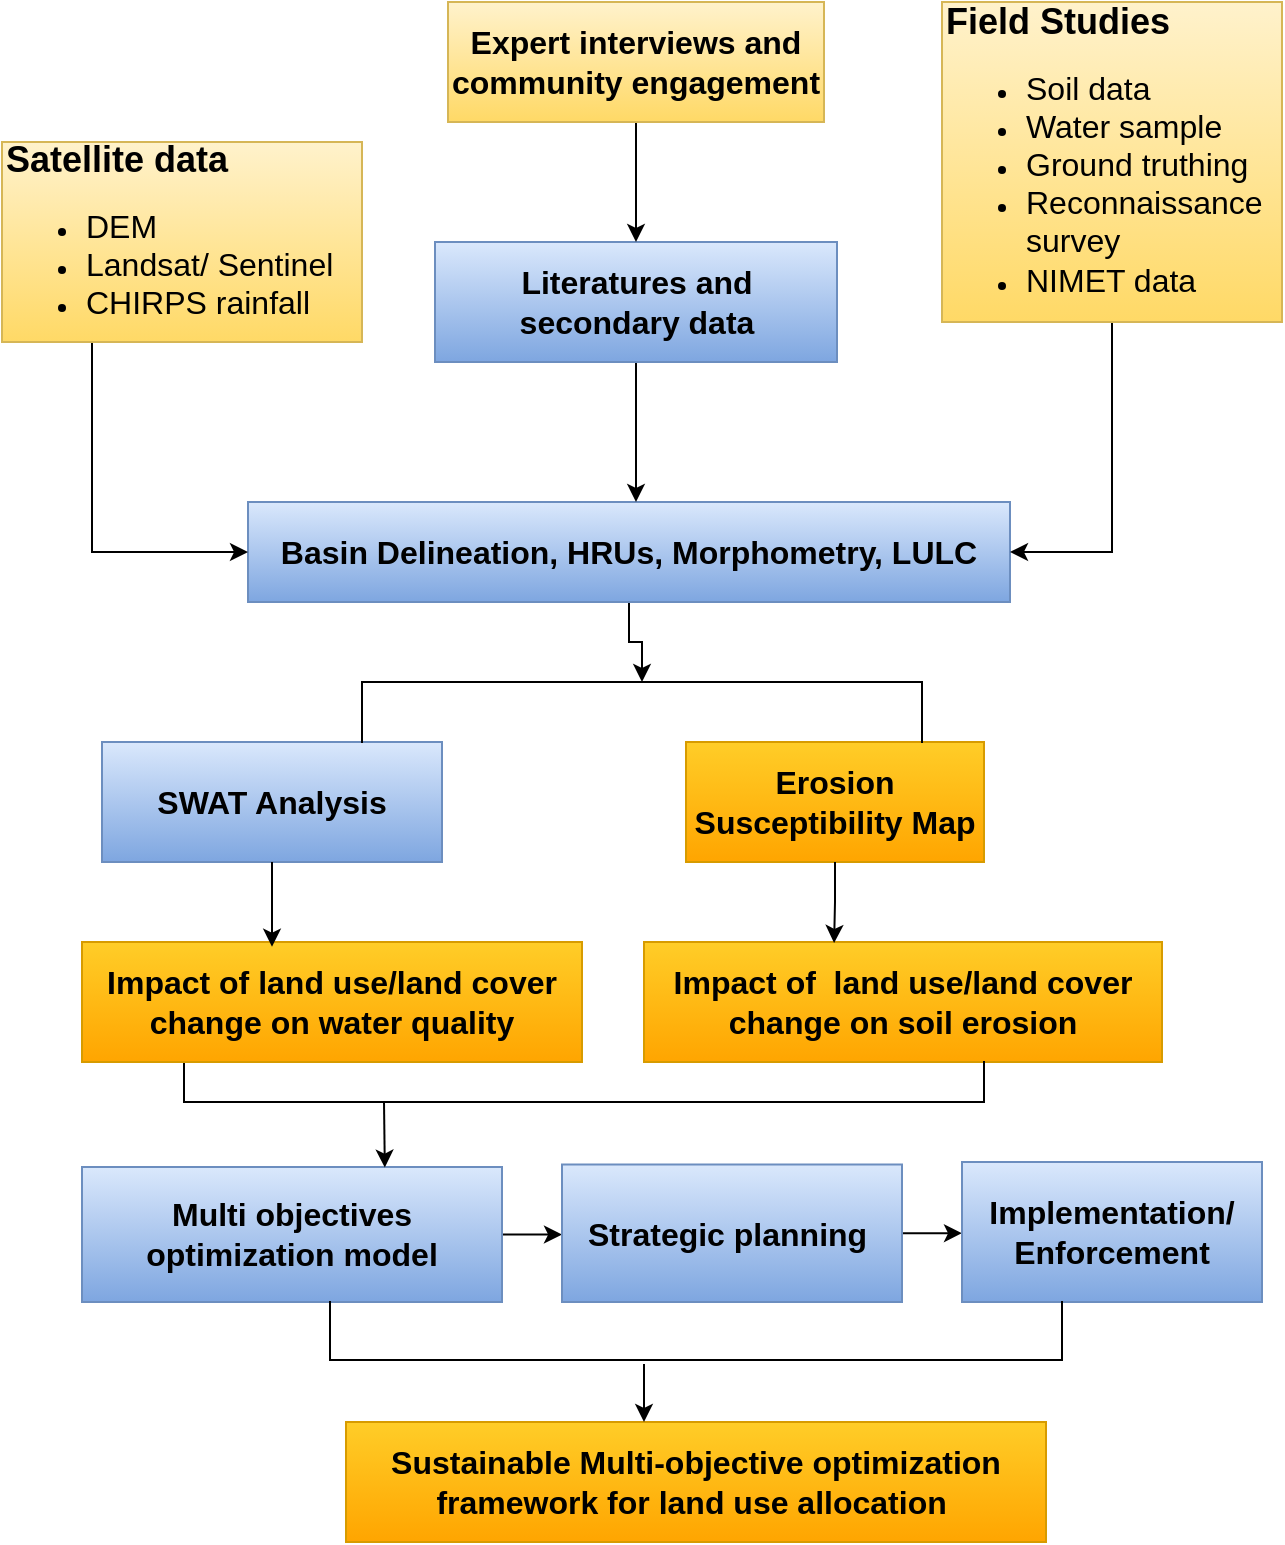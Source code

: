 <mxfile version="24.6.5" type="github">
  <diagram name="Page-1" id="z5Wg2480TLxomwZBqy7x">
    <mxGraphModel dx="1032" dy="501" grid="1" gridSize="10" guides="1" tooltips="1" connect="1" arrows="1" fold="1" page="1" pageScale="1" pageWidth="827" pageHeight="1169" math="0" shadow="0">
      <root>
        <mxCell id="0" />
        <mxCell id="1" parent="0" />
        <mxCell id="nlabSl1XPIhCOP3DhV4C-1" value="&lt;font style=&quot;font-size: 16px;&quot;&gt;&lt;b&gt;Sustainable Multi-objective optimization framework for land use allocation&amp;nbsp;&lt;/b&gt;&lt;/font&gt;" style="rounded=0;whiteSpace=wrap;html=1;fillColor=#ffcd28;gradientColor=#ffa500;strokeColor=#d79b00;" vertex="1" parent="1">
          <mxGeometry x="272" y="890" width="350" height="60" as="geometry" />
        </mxCell>
        <mxCell id="nlabSl1XPIhCOP3DhV4C-11" style="edgeStyle=orthogonalEdgeStyle;rounded=0;orthogonalLoop=1;jettySize=auto;html=1;exitX=1;exitY=0.5;exitDx=0;exitDy=0;entryX=0;entryY=0.5;entryDx=0;entryDy=0;" edge="1" parent="1" source="nlabSl1XPIhCOP3DhV4C-2" target="nlabSl1XPIhCOP3DhV4C-3">
          <mxGeometry relative="1" as="geometry" />
        </mxCell>
        <mxCell id="nlabSl1XPIhCOP3DhV4C-2" value="&lt;font style=&quot;font-size: 16px;&quot;&gt;&lt;b&gt;Multi objectives optimization model&lt;/b&gt;&lt;/font&gt;" style="rounded=0;whiteSpace=wrap;html=1;fillColor=#dae8fc;gradientColor=#7ea6e0;strokeColor=#6c8ebf;" vertex="1" parent="1">
          <mxGeometry x="140" y="762.5" width="210" height="67.5" as="geometry" />
        </mxCell>
        <mxCell id="nlabSl1XPIhCOP3DhV4C-12" style="edgeStyle=orthogonalEdgeStyle;rounded=0;orthogonalLoop=1;jettySize=auto;html=1;exitX=1;exitY=0.5;exitDx=0;exitDy=0;entryX=0;entryY=0.5;entryDx=0;entryDy=0;" edge="1" parent="1" source="nlabSl1XPIhCOP3DhV4C-3" target="nlabSl1XPIhCOP3DhV4C-4">
          <mxGeometry relative="1" as="geometry" />
        </mxCell>
        <mxCell id="nlabSl1XPIhCOP3DhV4C-3" value="&lt;font style=&quot;font-size: 16px;&quot;&gt;&lt;b&gt;Strategic planning&amp;nbsp;&lt;/b&gt;&lt;/font&gt;" style="rounded=0;whiteSpace=wrap;html=1;fillColor=#dae8fc;gradientColor=#7ea6e0;strokeColor=#6c8ebf;" vertex="1" parent="1">
          <mxGeometry x="380" y="761.25" width="170" height="68.75" as="geometry" />
        </mxCell>
        <mxCell id="nlabSl1XPIhCOP3DhV4C-4" value="&lt;font style=&quot;font-size: 16px;&quot;&gt;&lt;b&gt;Implementation/&lt;/b&gt;&lt;/font&gt;&lt;div&gt;&lt;font style=&quot;font-size: 16px;&quot;&gt;&lt;b&gt;Enforcement&lt;/b&gt;&lt;/font&gt;&lt;/div&gt;" style="rounded=0;whiteSpace=wrap;html=1;fillColor=#dae8fc;gradientColor=#7ea6e0;strokeColor=#6c8ebf;" vertex="1" parent="1">
          <mxGeometry x="580" y="760" width="150" height="70" as="geometry" />
        </mxCell>
        <mxCell id="nlabSl1XPIhCOP3DhV4C-5" value="" style="shape=partialRectangle;whiteSpace=wrap;html=1;bottom=1;right=1;left=1;top=0;fillColor=none;routingCenterX=-0.5;" vertex="1" parent="1">
          <mxGeometry x="264" y="830" width="366" height="29" as="geometry" />
        </mxCell>
        <mxCell id="nlabSl1XPIhCOP3DhV4C-9" style="edgeStyle=orthogonalEdgeStyle;rounded=0;orthogonalLoop=1;jettySize=auto;html=1;exitX=0.5;exitY=0;exitDx=0;exitDy=0;entryX=0.5;entryY=1;entryDx=0;entryDy=0;" edge="1" parent="1">
          <mxGeometry relative="1" as="geometry">
            <mxPoint x="421" y="861" as="sourcePoint" />
            <mxPoint x="421" y="890" as="targetPoint" />
          </mxGeometry>
        </mxCell>
        <mxCell id="nlabSl1XPIhCOP3DhV4C-13" value="&lt;font style=&quot;font-size: 16px;&quot;&gt;&lt;b&gt;Impact of&amp;nbsp; land use/land cover change on soil erosion&lt;/b&gt;&lt;/font&gt;" style="rounded=0;whiteSpace=wrap;html=1;fillColor=#ffcd28;strokeColor=#d79b00;gradientColor=#ffa500;" vertex="1" parent="1">
          <mxGeometry x="421" y="650" width="259" height="60" as="geometry" />
        </mxCell>
        <mxCell id="nlabSl1XPIhCOP3DhV4C-14" value="" style="shape=partialRectangle;whiteSpace=wrap;html=1;bottom=1;right=1;left=1;top=0;fillColor=none;routingCenterX=-0.5;" vertex="1" parent="1">
          <mxGeometry x="191" y="710" width="400" height="20" as="geometry" />
        </mxCell>
        <mxCell id="nlabSl1XPIhCOP3DhV4C-15" style="edgeStyle=orthogonalEdgeStyle;rounded=0;orthogonalLoop=1;jettySize=auto;html=1;exitX=0.25;exitY=1;exitDx=0;exitDy=0;entryX=0.721;entryY=0.004;entryDx=0;entryDy=0;entryPerimeter=0;" edge="1" parent="1" source="nlabSl1XPIhCOP3DhV4C-14" target="nlabSl1XPIhCOP3DhV4C-2">
          <mxGeometry relative="1" as="geometry" />
        </mxCell>
        <mxCell id="nlabSl1XPIhCOP3DhV4C-16" value="&lt;font style=&quot;font-size: 16px;&quot;&gt;&lt;b&gt;Impact of land use/land cover change on water quality&lt;/b&gt;&lt;/font&gt;" style="rounded=0;whiteSpace=wrap;html=1;fillColor=#ffcd28;gradientColor=#ffa500;strokeColor=#d79b00;" vertex="1" parent="1">
          <mxGeometry x="140" y="650" width="250" height="60" as="geometry" />
        </mxCell>
        <mxCell id="nlabSl1XPIhCOP3DhV4C-23" value="&lt;span style=&quot;font-size: 16px;&quot;&gt;&lt;b&gt;SWAT Analysis&lt;/b&gt;&lt;/span&gt;" style="rounded=0;whiteSpace=wrap;html=1;fillColor=#dae8fc;gradientColor=#7ea6e0;strokeColor=#6c8ebf;" vertex="1" parent="1">
          <mxGeometry x="150" y="550" width="170" height="60" as="geometry" />
        </mxCell>
        <mxCell id="nlabSl1XPIhCOP3DhV4C-37" value="&lt;span style=&quot;font-size: 16px;&quot;&gt;&lt;b&gt;Erosion Susceptibility Map&lt;/b&gt;&lt;/span&gt;" style="rounded=0;whiteSpace=wrap;html=1;fillColor=#ffcd28;gradientColor=#ffa500;strokeColor=#d79b00;" vertex="1" parent="1">
          <mxGeometry x="442" y="550" width="149" height="60" as="geometry" />
        </mxCell>
        <mxCell id="nlabSl1XPIhCOP3DhV4C-77" style="edgeStyle=orthogonalEdgeStyle;rounded=0;orthogonalLoop=1;jettySize=auto;html=1;exitX=0.5;exitY=1;exitDx=0;exitDy=0;" edge="1" parent="1" source="nlabSl1XPIhCOP3DhV4C-38" target="nlabSl1XPIhCOP3DhV4C-50">
          <mxGeometry relative="1" as="geometry" />
        </mxCell>
        <mxCell id="nlabSl1XPIhCOP3DhV4C-38" value="&lt;span style=&quot;font-size: 16px;&quot;&gt;&lt;b&gt;Basin Delineation, HRUs, Morphometry, LULC&lt;/b&gt;&lt;/span&gt;" style="rounded=0;whiteSpace=wrap;html=1;fillColor=#dae8fc;gradientColor=#7ea6e0;strokeColor=#6c8ebf;" vertex="1" parent="1">
          <mxGeometry x="223" y="430" width="381" height="50" as="geometry" />
        </mxCell>
        <mxCell id="nlabSl1XPIhCOP3DhV4C-43" style="edgeStyle=orthogonalEdgeStyle;rounded=0;orthogonalLoop=1;jettySize=auto;html=1;exitX=0.5;exitY=1;exitDx=0;exitDy=0;entryX=0.38;entryY=0.039;entryDx=0;entryDy=0;entryPerimeter=0;" edge="1" parent="1" source="nlabSl1XPIhCOP3DhV4C-23" target="nlabSl1XPIhCOP3DhV4C-16">
          <mxGeometry relative="1" as="geometry" />
        </mxCell>
        <mxCell id="nlabSl1XPIhCOP3DhV4C-60" style="edgeStyle=orthogonalEdgeStyle;rounded=0;orthogonalLoop=1;jettySize=auto;html=1;exitX=0.25;exitY=1;exitDx=0;exitDy=0;entryX=0;entryY=0.5;entryDx=0;entryDy=0;" edge="1" parent="1" source="nlabSl1XPIhCOP3DhV4C-47" target="nlabSl1XPIhCOP3DhV4C-38">
          <mxGeometry relative="1" as="geometry" />
        </mxCell>
        <mxCell id="nlabSl1XPIhCOP3DhV4C-47" value="&lt;font style=&quot;font-size: 18px;&quot;&gt;&lt;b&gt;Satellite data&lt;/b&gt;&lt;/font&gt;&lt;div&gt;&lt;ul&gt;&lt;li&gt;&lt;font size=&quot;3&quot;&gt;DEM&lt;/font&gt;&lt;/li&gt;&lt;li&gt;&lt;font size=&quot;3&quot;&gt;Landsat/ Sentinel&lt;/font&gt;&lt;/li&gt;&lt;li&gt;&lt;font size=&quot;3&quot;&gt;CHIRPS rainfall&amp;nbsp;&lt;/font&gt;&lt;/li&gt;&lt;/ul&gt;&lt;/div&gt;" style="rounded=0;whiteSpace=wrap;html=1;align=left;fillColor=#fff2cc;gradientColor=#ffd966;strokeColor=#d6b656;" vertex="1" parent="1">
          <mxGeometry x="100" y="250" width="180" height="100" as="geometry" />
        </mxCell>
        <mxCell id="nlabSl1XPIhCOP3DhV4C-50" value="" style="shape=partialRectangle;whiteSpace=wrap;html=1;bottom=1;right=1;left=1;top=0;fillColor=none;routingCenterX=-0.5;rotation=-180;" vertex="1" parent="1">
          <mxGeometry x="280" y="520" width="280" height="30" as="geometry" />
        </mxCell>
        <mxCell id="nlabSl1XPIhCOP3DhV4C-69" style="edgeStyle=orthogonalEdgeStyle;rounded=0;orthogonalLoop=1;jettySize=auto;html=1;exitX=0.5;exitY=1;exitDx=0;exitDy=0;" edge="1" parent="1" source="nlabSl1XPIhCOP3DhV4C-56">
          <mxGeometry relative="1" as="geometry">
            <mxPoint x="417" y="430" as="targetPoint" />
          </mxGeometry>
        </mxCell>
        <mxCell id="nlabSl1XPIhCOP3DhV4C-56" value="&lt;span style=&quot;font-size: 16px;&quot;&gt;&lt;b&gt;Literatures and secondary data&lt;/b&gt;&lt;/span&gt;" style="rounded=0;whiteSpace=wrap;html=1;fillColor=#dae8fc;gradientColor=#7ea6e0;strokeColor=#6c8ebf;" vertex="1" parent="1">
          <mxGeometry x="316.5" y="300" width="201" height="60" as="geometry" />
        </mxCell>
        <mxCell id="nlabSl1XPIhCOP3DhV4C-63" style="edgeStyle=orthogonalEdgeStyle;rounded=0;orthogonalLoop=1;jettySize=auto;html=1;exitX=0.5;exitY=1;exitDx=0;exitDy=0;entryX=1;entryY=0.5;entryDx=0;entryDy=0;" edge="1" parent="1" source="nlabSl1XPIhCOP3DhV4C-61" target="nlabSl1XPIhCOP3DhV4C-38">
          <mxGeometry relative="1" as="geometry" />
        </mxCell>
        <mxCell id="nlabSl1XPIhCOP3DhV4C-61" value="&lt;span style=&quot;font-size: 18px;&quot;&gt;&lt;b&gt;Field Studies&lt;/b&gt;&lt;/span&gt;&lt;br&gt;&lt;div&gt;&lt;ul&gt;&lt;li&gt;&lt;font size=&quot;3&quot;&gt;Soil data&lt;/font&gt;&lt;/li&gt;&lt;li&gt;&lt;font size=&quot;3&quot;&gt;Water sample&amp;nbsp;&lt;/font&gt;&lt;/li&gt;&lt;li&gt;&lt;font size=&quot;3&quot;&gt;Ground truthing&lt;/font&gt;&lt;/li&gt;&lt;li&gt;&lt;font size=&quot;3&quot;&gt;Reconnaissance survey&amp;nbsp;&lt;/font&gt;&lt;/li&gt;&lt;li&gt;&lt;font size=&quot;3&quot;&gt;NIMET data&lt;/font&gt;&lt;/li&gt;&lt;/ul&gt;&lt;/div&gt;" style="rounded=0;whiteSpace=wrap;html=1;align=left;fillColor=#fff2cc;gradientColor=#ffd966;strokeColor=#d6b656;" vertex="1" parent="1">
          <mxGeometry x="570" y="180" width="170" height="160" as="geometry" />
        </mxCell>
        <mxCell id="nlabSl1XPIhCOP3DhV4C-64" style="edgeStyle=orthogonalEdgeStyle;rounded=0;orthogonalLoop=1;jettySize=auto;html=1;exitX=0.5;exitY=1;exitDx=0;exitDy=0;entryX=0.5;entryY=0;entryDx=0;entryDy=0;" edge="1" parent="1" source="nlabSl1XPIhCOP3DhV4C-62" target="nlabSl1XPIhCOP3DhV4C-56">
          <mxGeometry relative="1" as="geometry" />
        </mxCell>
        <mxCell id="nlabSl1XPIhCOP3DhV4C-62" value="&lt;span style=&quot;font-size: 16px;&quot;&gt;&lt;b&gt;Expert interviews and community engagement&lt;/b&gt;&lt;/span&gt;" style="rounded=0;whiteSpace=wrap;html=1;fillColor=#fff2cc;gradientColor=#ffd966;strokeColor=#d6b656;" vertex="1" parent="1">
          <mxGeometry x="323" y="180" width="188" height="60" as="geometry" />
        </mxCell>
        <mxCell id="nlabSl1XPIhCOP3DhV4C-78" style="edgeStyle=orthogonalEdgeStyle;rounded=0;orthogonalLoop=1;jettySize=auto;html=1;exitX=0.5;exitY=1;exitDx=0;exitDy=0;entryX=0.367;entryY=0.008;entryDx=0;entryDy=0;entryPerimeter=0;" edge="1" parent="1" source="nlabSl1XPIhCOP3DhV4C-37" target="nlabSl1XPIhCOP3DhV4C-13">
          <mxGeometry relative="1" as="geometry" />
        </mxCell>
      </root>
    </mxGraphModel>
  </diagram>
</mxfile>
